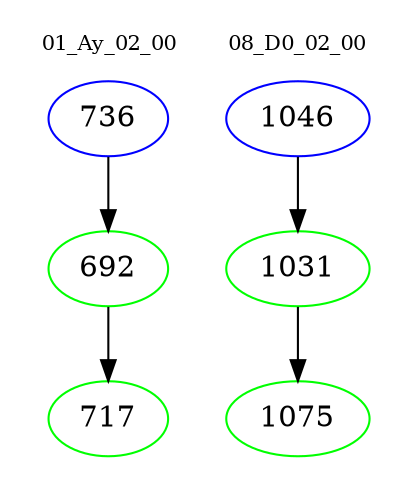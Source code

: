 digraph{
subgraph cluster_0 {
color = white
label = "01_Ay_02_00";
fontsize=10;
T0_736 [label="736", color="blue"]
T0_736 -> T0_692 [color="black"]
T0_692 [label="692", color="green"]
T0_692 -> T0_717 [color="black"]
T0_717 [label="717", color="green"]
}
subgraph cluster_1 {
color = white
label = "08_D0_02_00";
fontsize=10;
T1_1046 [label="1046", color="blue"]
T1_1046 -> T1_1031 [color="black"]
T1_1031 [label="1031", color="green"]
T1_1031 -> T1_1075 [color="black"]
T1_1075 [label="1075", color="green"]
}
}
